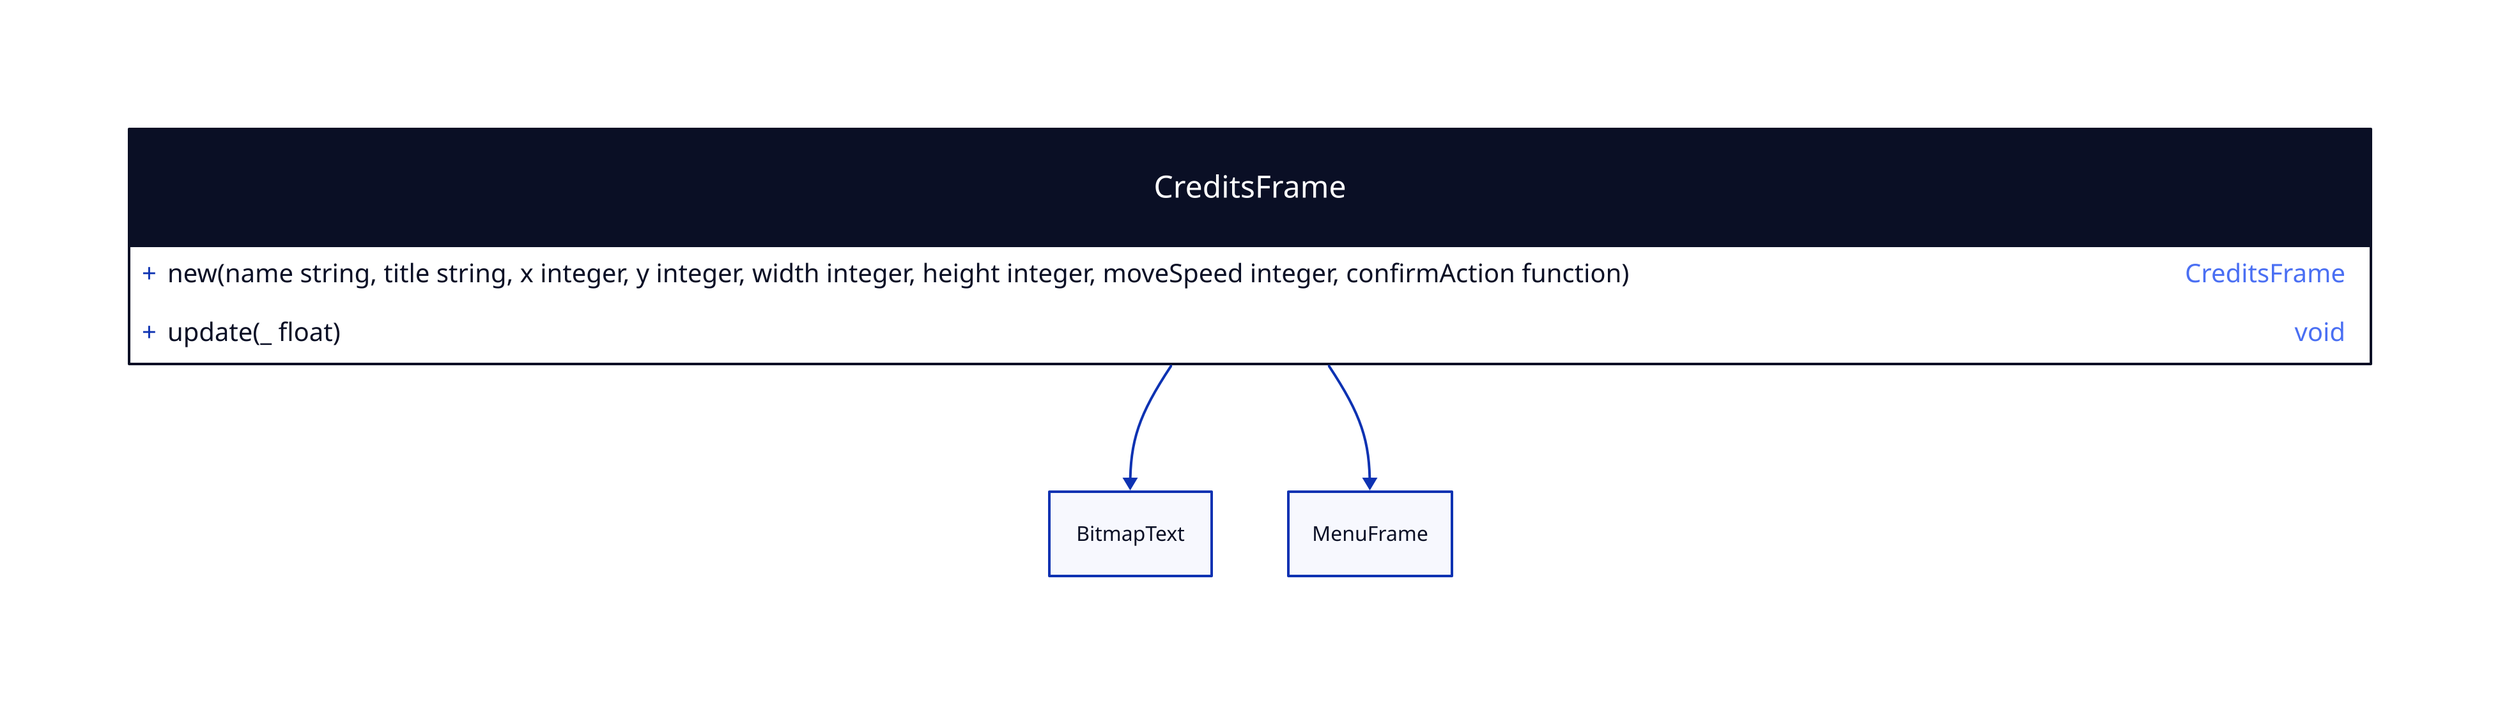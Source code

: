 CreditsFrame: {
  shape: class

  +new(name string, title string, x integer, y integer, width integer, height integer, moveSpeed integer, confirmAction function): CreditsFrame

  +update(_ float): void
}
CreditsFrame -> BitmapText
CreditsFrame -> MenuFrame
